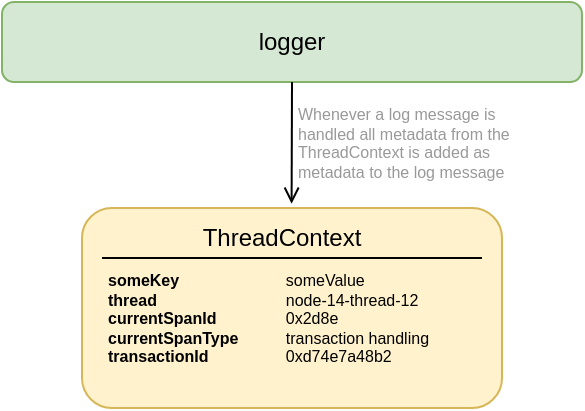 <mxfile version="21.3.7" type="device">
  <diagram name="Seite-1" id="n-zzxeImCiMwwyzZX6F9">
    <mxGraphModel dx="1026" dy="614" grid="1" gridSize="10" guides="1" tooltips="1" connect="1" arrows="1" fold="1" page="1" pageScale="1" pageWidth="827" pageHeight="1169" math="0" shadow="0">
      <root>
        <mxCell id="0" />
        <mxCell id="1" parent="0" />
        <mxCell id="4hPN_xKUDlY_Exep0QY8-4" value="logger" style="rounded=1;whiteSpace=wrap;html=1;fillColor=#d5e8d4;strokeColor=#82b366;" parent="1" vertex="1">
          <mxGeometry x="40" y="40" width="290" height="40" as="geometry" />
        </mxCell>
        <mxCell id="4hPN_xKUDlY_Exep0QY8-7" value="" style="endArrow=open;html=1;rounded=0;endFill=0;exitX=0.5;exitY=1;exitDx=0;exitDy=0;entryX=0.58;entryY=-0.071;entryDx=0;entryDy=0;entryPerimeter=0;" parent="1" source="4hPN_xKUDlY_Exep0QY8-4" target="4hPN_xKUDlY_Exep0QY8-25" edge="1">
          <mxGeometry width="50" height="50" relative="1" as="geometry">
            <mxPoint x="210" y="110" as="sourcePoint" />
            <mxPoint x="181" y="130" as="targetPoint" />
            <Array as="points" />
          </mxGeometry>
        </mxCell>
        <mxCell id="4hPN_xKUDlY_Exep0QY8-24" value="" style="rounded=1;whiteSpace=wrap;html=1;fillColor=#fff2cc;strokeColor=#d6b656;movable=1;resizable=1;rotatable=1;deletable=1;editable=1;locked=0;connectable=1;" parent="1" vertex="1">
          <mxGeometry x="80" y="143" width="210" height="100" as="geometry" />
        </mxCell>
        <mxCell id="4hPN_xKUDlY_Exep0QY8-25" value="ThreadContext" style="text;html=1;strokeColor=none;fillColor=none;align=center;verticalAlign=middle;whiteSpace=wrap;rounded=0;" parent="1" vertex="1">
          <mxGeometry x="150" y="143" width="60" height="30" as="geometry" />
        </mxCell>
        <mxCell id="4hPN_xKUDlY_Exep0QY8-26" value="&lt;span style=&quot;font-size: 8px;&quot;&gt;&lt;b&gt;someKey&lt;/b&gt;&lt;/span&gt;&lt;span style=&quot;white-space: pre; font-size: 8px;&quot;&gt;&#x9;&lt;span style=&quot;white-space: pre; font-size: 8px;&quot;&gt;&#x9;&lt;span style=&quot;white-space: pre;&quot;&gt;&#x9;&lt;/span&gt;&lt;span style=&quot;white-space: pre; font-size: 8px;&quot;&gt;someValue&lt;br style=&quot;font-size: 8px;&quot;&gt;&lt;span style=&quot;font-size: 8px;&quot;&gt;&lt;b&gt;thread&lt;/b&gt;&lt;/span&gt;&lt;span style=&quot;white-space: pre; font-size: 8px;&quot;&gt;&#x9;&lt;span style=&quot;white-space: pre; font-size: 8px;&quot;&gt;&#x9;&lt;span style=&quot;white-space: pre; font-size: 8px;&quot;&gt;&#x9;&lt;span style=&quot;white-space: pre;&quot;&gt;&#x9;&lt;/span&gt;node-14-thread-12&lt;br style=&quot;font-size: 8px;&quot;&gt;&lt;/span&gt;&lt;/span&gt;&lt;/span&gt;&lt;span style=&quot;font-size: 8px;&quot;&gt;&lt;b&gt;currentSpanId&lt;/b&gt;&lt;/span&gt;&lt;span style=&quot;white-space: pre; font-size: 8px;&quot;&gt;&#x9;&lt;span style=&quot;white-space: pre; font-size: 8px;&quot;&gt;&#x9;0x2d8e&lt;br style=&quot;font-size: 8px;&quot;&gt;&lt;/span&gt;&lt;/span&gt;&lt;span style=&quot;font-size: 8px;&quot;&gt;&lt;b&gt;currentSpanType&lt;/b&gt;&lt;/span&gt;&lt;span style=&quot;white-space: pre; font-size: 8px;&quot;&gt;&#x9;&lt;span style=&quot;white-space: pre; font-size: 8px;&quot;&gt;&#x9;transaction handling&lt;br style=&quot;font-size: 8px;&quot;&gt;&lt;/span&gt;&lt;/span&gt;&lt;span style=&quot;font-size: 8px;&quot;&gt;&lt;b&gt;transactionId&lt;/b&gt;&lt;/span&gt;&lt;span style=&quot;white-space: pre; font-size: 8px;&quot;&gt;&#x9;&lt;span style=&quot;white-space: pre; font-size: 8px;&quot;&gt;&#x9;&lt;span style=&quot;white-space: pre;&quot;&gt;&#x9;&lt;/span&gt;0xd74e7a48b2&lt;/span&gt;&lt;/span&gt;&lt;br style=&quot;font-size: 8px;&quot;&gt;&lt;/span&gt;&lt;/span&gt;&lt;/span&gt;" style="text;html=1;strokeColor=none;fillColor=none;align=left;verticalAlign=top;whiteSpace=wrap;rounded=0;fontSize=8;" parent="1" vertex="1">
          <mxGeometry x="91" y="168" width="189" height="75" as="geometry" />
        </mxCell>
        <mxCell id="4hPN_xKUDlY_Exep0QY8-27" value="" style="endArrow=none;html=1;rounded=0;" parent="1" edge="1">
          <mxGeometry width="50" height="50" relative="1" as="geometry">
            <mxPoint x="90" y="168" as="sourcePoint" />
            <mxPoint x="280" y="168" as="targetPoint" />
          </mxGeometry>
        </mxCell>
        <mxCell id="4hPN_xKUDlY_Exep0QY8-30" value="Whenever a log message is handled all metadata from the ThreadContext is added as metadata to the log message" style="text;html=1;strokeColor=none;fillColor=none;align=left;verticalAlign=top;whiteSpace=wrap;rounded=0;fontSize=8;fontColor=#999999;" parent="1" vertex="1">
          <mxGeometry x="186" y="85" width="124" height="30" as="geometry" />
        </mxCell>
      </root>
    </mxGraphModel>
  </diagram>
</mxfile>
